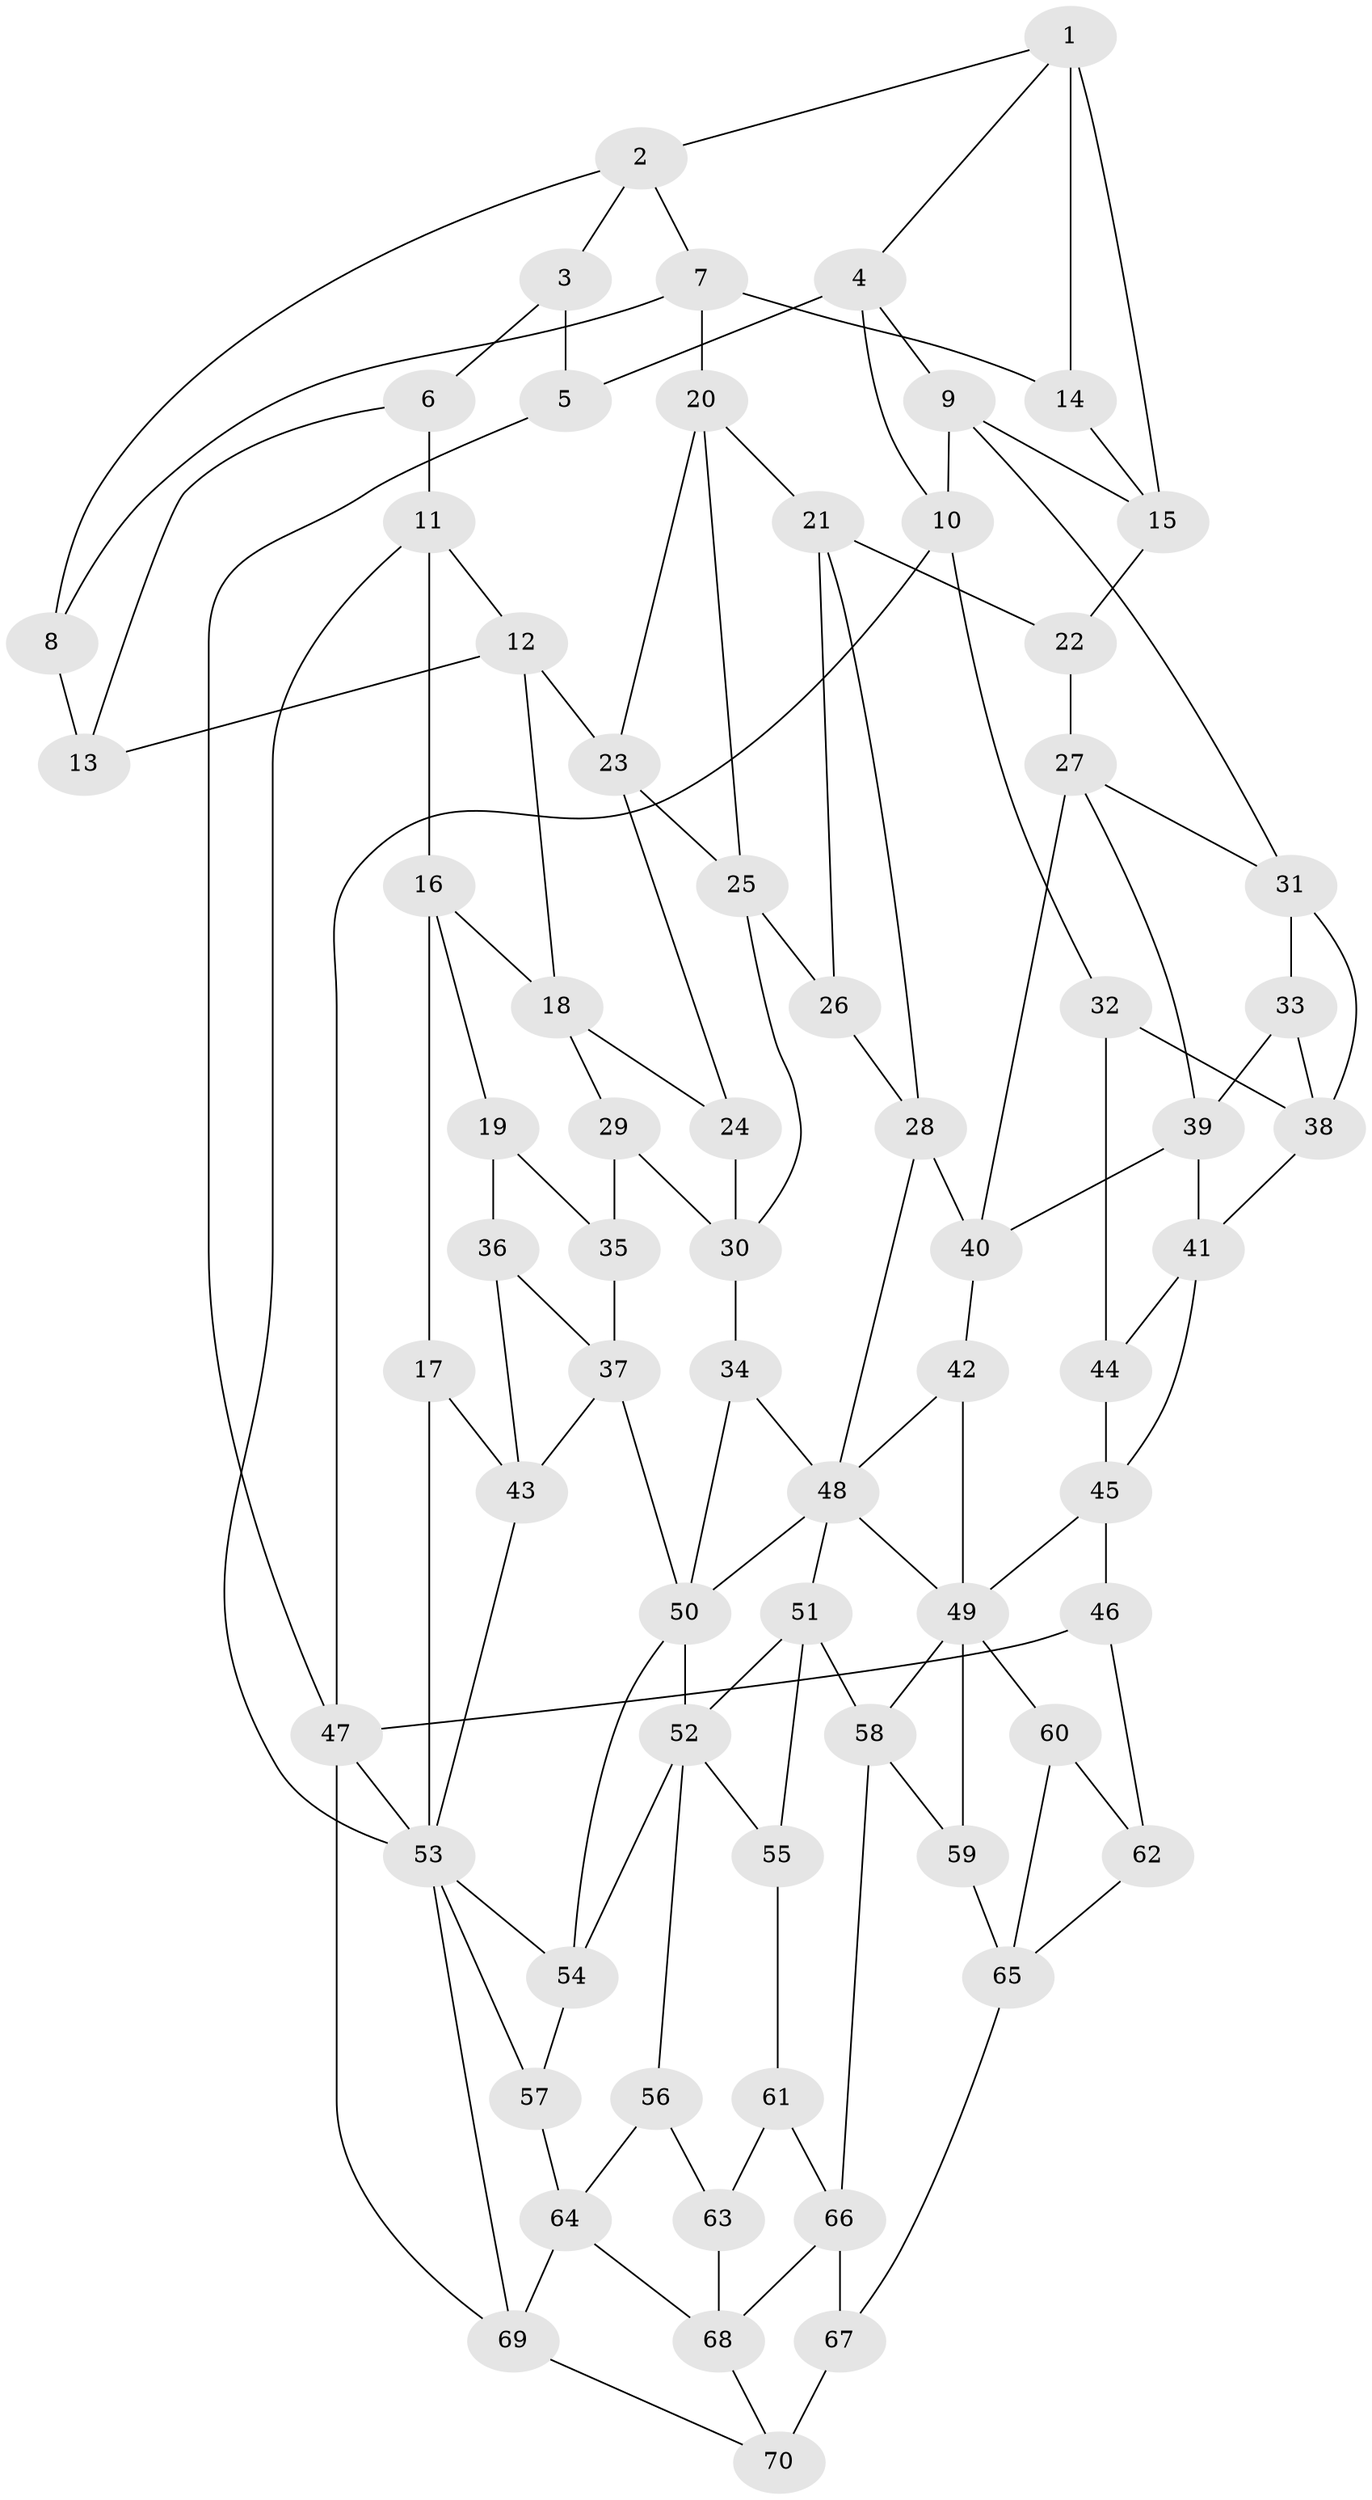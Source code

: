// original degree distribution, {3: 0.014285714285714285, 5: 0.5, 4: 0.25, 6: 0.2357142857142857}
// Generated by graph-tools (version 1.1) at 2025/27/03/09/25 03:27:16]
// undirected, 70 vertices, 130 edges
graph export_dot {
graph [start="1"]
  node [color=gray90,style=filled];
  1;
  2;
  3;
  4;
  5;
  6;
  7;
  8;
  9;
  10;
  11;
  12;
  13;
  14;
  15;
  16;
  17;
  18;
  19;
  20;
  21;
  22;
  23;
  24;
  25;
  26;
  27;
  28;
  29;
  30;
  31;
  32;
  33;
  34;
  35;
  36;
  37;
  38;
  39;
  40;
  41;
  42;
  43;
  44;
  45;
  46;
  47;
  48;
  49;
  50;
  51;
  52;
  53;
  54;
  55;
  56;
  57;
  58;
  59;
  60;
  61;
  62;
  63;
  64;
  65;
  66;
  67;
  68;
  69;
  70;
  1 -- 2 [weight=1.0];
  1 -- 4 [weight=1.0];
  1 -- 14 [weight=2.0];
  1 -- 15 [weight=1.0];
  2 -- 3 [weight=1.0];
  2 -- 7 [weight=1.0];
  2 -- 8 [weight=1.0];
  3 -- 5 [weight=1.0];
  3 -- 6 [weight=1.0];
  4 -- 5 [weight=1.0];
  4 -- 9 [weight=1.0];
  4 -- 10 [weight=1.0];
  5 -- 47 [weight=1.0];
  6 -- 11 [weight=1.0];
  6 -- 13 [weight=1.0];
  7 -- 8 [weight=1.0];
  7 -- 14 [weight=1.0];
  7 -- 20 [weight=1.0];
  8 -- 13 [weight=2.0];
  9 -- 10 [weight=1.0];
  9 -- 15 [weight=1.0];
  9 -- 31 [weight=1.0];
  10 -- 32 [weight=1.0];
  10 -- 47 [weight=1.0];
  11 -- 12 [weight=1.0];
  11 -- 16 [weight=1.0];
  11 -- 53 [weight=1.0];
  12 -- 13 [weight=1.0];
  12 -- 18 [weight=1.0];
  12 -- 23 [weight=1.0];
  14 -- 15 [weight=1.0];
  15 -- 22 [weight=1.0];
  16 -- 17 [weight=1.0];
  16 -- 18 [weight=1.0];
  16 -- 19 [weight=1.0];
  17 -- 43 [weight=1.0];
  17 -- 53 [weight=1.0];
  18 -- 24 [weight=1.0];
  18 -- 29 [weight=1.0];
  19 -- 35 [weight=1.0];
  19 -- 36 [weight=2.0];
  20 -- 21 [weight=1.0];
  20 -- 23 [weight=1.0];
  20 -- 25 [weight=1.0];
  21 -- 22 [weight=1.0];
  21 -- 26 [weight=1.0];
  21 -- 28 [weight=1.0];
  22 -- 27 [weight=1.0];
  23 -- 24 [weight=1.0];
  23 -- 25 [weight=1.0];
  24 -- 30 [weight=1.0];
  25 -- 26 [weight=1.0];
  25 -- 30 [weight=1.0];
  26 -- 28 [weight=1.0];
  27 -- 31 [weight=1.0];
  27 -- 39 [weight=1.0];
  27 -- 40 [weight=1.0];
  28 -- 40 [weight=1.0];
  28 -- 48 [weight=1.0];
  29 -- 30 [weight=1.0];
  29 -- 35 [weight=2.0];
  30 -- 34 [weight=1.0];
  31 -- 33 [weight=1.0];
  31 -- 38 [weight=1.0];
  32 -- 38 [weight=1.0];
  32 -- 44 [weight=2.0];
  33 -- 38 [weight=1.0];
  33 -- 39 [weight=1.0];
  34 -- 48 [weight=1.0];
  34 -- 50 [weight=1.0];
  35 -- 37 [weight=1.0];
  36 -- 37 [weight=1.0];
  36 -- 43 [weight=1.0];
  37 -- 43 [weight=1.0];
  37 -- 50 [weight=1.0];
  38 -- 41 [weight=1.0];
  39 -- 40 [weight=1.0];
  39 -- 41 [weight=1.0];
  40 -- 42 [weight=1.0];
  41 -- 44 [weight=1.0];
  41 -- 45 [weight=1.0];
  42 -- 48 [weight=1.0];
  42 -- 49 [weight=1.0];
  43 -- 53 [weight=1.0];
  44 -- 45 [weight=1.0];
  45 -- 46 [weight=1.0];
  45 -- 49 [weight=1.0];
  46 -- 47 [weight=1.0];
  46 -- 62 [weight=1.0];
  47 -- 53 [weight=2.0];
  47 -- 69 [weight=1.0];
  48 -- 49 [weight=1.0];
  48 -- 50 [weight=1.0];
  48 -- 51 [weight=1.0];
  49 -- 58 [weight=1.0];
  49 -- 59 [weight=1.0];
  49 -- 60 [weight=1.0];
  50 -- 52 [weight=2.0];
  50 -- 54 [weight=1.0];
  51 -- 52 [weight=1.0];
  51 -- 55 [weight=2.0];
  51 -- 58 [weight=1.0];
  52 -- 54 [weight=1.0];
  52 -- 55 [weight=1.0];
  52 -- 56 [weight=1.0];
  53 -- 54 [weight=1.0];
  53 -- 57 [weight=1.0];
  53 -- 69 [weight=1.0];
  54 -- 57 [weight=1.0];
  55 -- 61 [weight=1.0];
  56 -- 63 [weight=1.0];
  56 -- 64 [weight=1.0];
  57 -- 64 [weight=1.0];
  58 -- 59 [weight=1.0];
  58 -- 66 [weight=1.0];
  59 -- 65 [weight=1.0];
  60 -- 62 [weight=2.0];
  60 -- 65 [weight=1.0];
  61 -- 63 [weight=2.0];
  61 -- 66 [weight=1.0];
  62 -- 65 [weight=1.0];
  63 -- 68 [weight=1.0];
  64 -- 68 [weight=1.0];
  64 -- 69 [weight=1.0];
  65 -- 67 [weight=1.0];
  66 -- 67 [weight=1.0];
  66 -- 68 [weight=1.0];
  67 -- 70 [weight=2.0];
  68 -- 70 [weight=1.0];
  69 -- 70 [weight=1.0];
}

